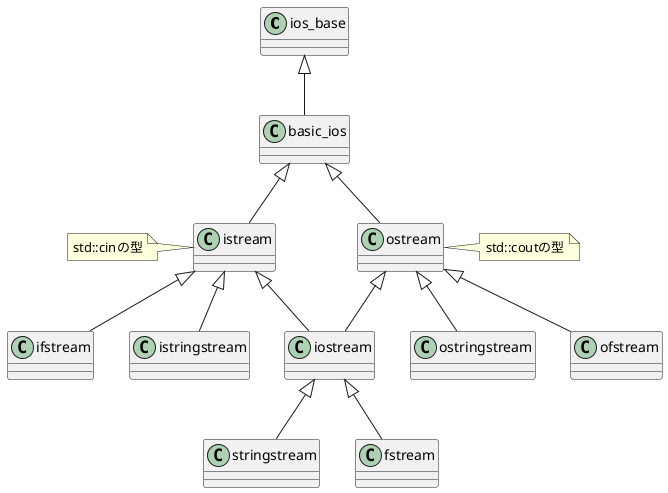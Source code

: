 @startuml
scale max 700 width

class ios_base
class basic_ios
class istream
note left : std::cinの型

class ifstream

class ostream
note right : std::coutの型

class ofstream

class iostream
class stringstream
class istringstream
class ostringstream
class fstream

basic_ios -up-|> ios_base
istream -up-|> basic_ios
ostream -up-|> basic_ios
iostream -up-|> istream
iostream -up-|> ostream

ifstream -up-|> istream
istringstream -up-|> istream
ofstream -up-|> ostream
ostringstream -up-|> ostream

fstream -up-|> iostream
stringstream -up-|> iostream


@enduml

